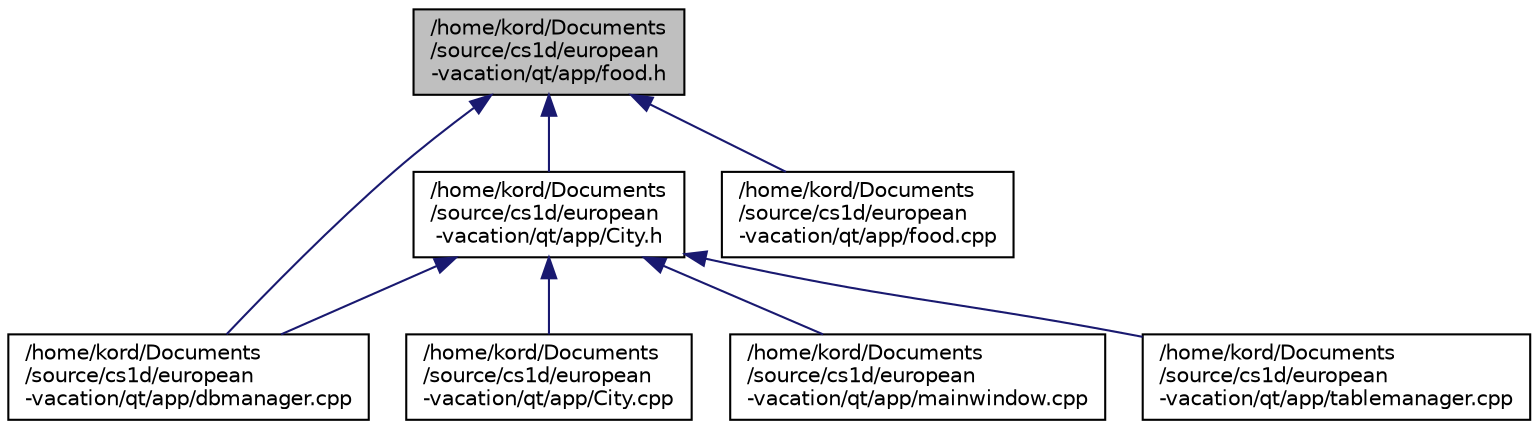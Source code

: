 digraph "/home/kord/Documents/source/cs1d/european-vacation/qt/app/food.h"
{
 // LATEX_PDF_SIZE
  edge [fontname="Helvetica",fontsize="10",labelfontname="Helvetica",labelfontsize="10"];
  node [fontname="Helvetica",fontsize="10",shape=record];
  Node1 [label="/home/kord/Documents\l/source/cs1d/european\l-vacation/qt/app/food.h",height=0.2,width=0.4,color="black", fillcolor="grey75", style="filled", fontcolor="black",tooltip=" "];
  Node1 -> Node2 [dir="back",color="midnightblue",fontsize="10",style="solid",fontname="Helvetica"];
  Node2 [label="/home/kord/Documents\l/source/cs1d/european\l-vacation/qt/app/City.h",height=0.2,width=0.4,color="black", fillcolor="white", style="filled",URL="$City_8h.html",tooltip=" "];
  Node2 -> Node3 [dir="back",color="midnightblue",fontsize="10",style="solid",fontname="Helvetica"];
  Node3 [label="/home/kord/Documents\l/source/cs1d/european\l-vacation/qt/app/City.cpp",height=0.2,width=0.4,color="black", fillcolor="white", style="filled",URL="$City_8cpp.html",tooltip=" "];
  Node2 -> Node4 [dir="back",color="midnightblue",fontsize="10",style="solid",fontname="Helvetica"];
  Node4 [label="/home/kord/Documents\l/source/cs1d/european\l-vacation/qt/app/dbmanager.cpp",height=0.2,width=0.4,color="black", fillcolor="white", style="filled",URL="$dbmanager_8cpp.html",tooltip=" "];
  Node2 -> Node5 [dir="back",color="midnightblue",fontsize="10",style="solid",fontname="Helvetica"];
  Node5 [label="/home/kord/Documents\l/source/cs1d/european\l-vacation/qt/app/mainwindow.cpp",height=0.2,width=0.4,color="black", fillcolor="white", style="filled",URL="$mainwindow_8cpp.html",tooltip=" "];
  Node2 -> Node6 [dir="back",color="midnightblue",fontsize="10",style="solid",fontname="Helvetica"];
  Node6 [label="/home/kord/Documents\l/source/cs1d/european\l-vacation/qt/app/tablemanager.cpp",height=0.2,width=0.4,color="black", fillcolor="white", style="filled",URL="$tablemanager_8cpp.html",tooltip=" "];
  Node1 -> Node4 [dir="back",color="midnightblue",fontsize="10",style="solid",fontname="Helvetica"];
  Node1 -> Node7 [dir="back",color="midnightblue",fontsize="10",style="solid",fontname="Helvetica"];
  Node7 [label="/home/kord/Documents\l/source/cs1d/european\l-vacation/qt/app/food.cpp",height=0.2,width=0.4,color="black", fillcolor="white", style="filled",URL="$food_8cpp.html",tooltip=" "];
}
